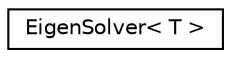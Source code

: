 digraph "Graphical Class Hierarchy"
{
  edge [fontname="Helvetica",fontsize="10",labelfontname="Helvetica",labelfontsize="10"];
  node [fontname="Helvetica",fontsize="10",shape=record];
  rankdir="LR";
  Node1 [label="EigenSolver\< T \>",height=0.2,width=0.4,color="black", fillcolor="white", style="filled",URL="$classEigenSolver.html"];
}
